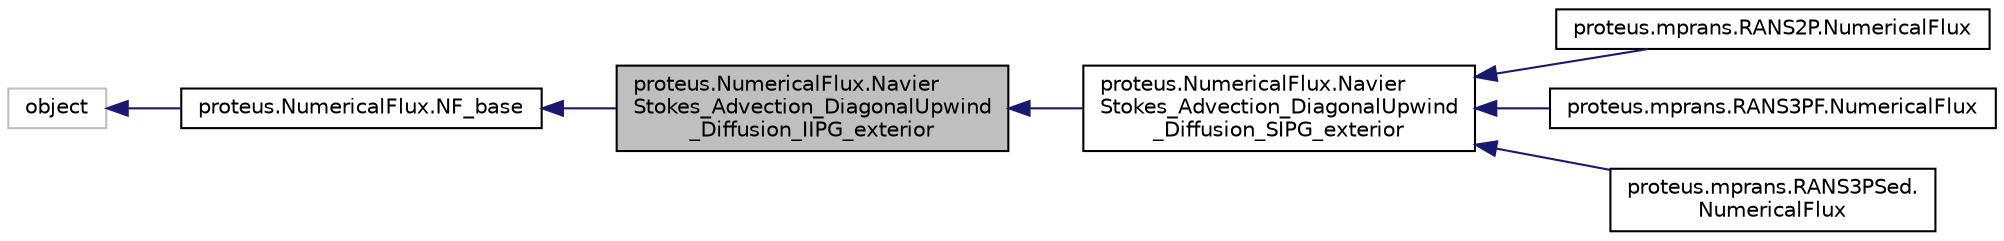 digraph "proteus.NumericalFlux.NavierStokes_Advection_DiagonalUpwind_Diffusion_IIPG_exterior"
{
 // LATEX_PDF_SIZE
  edge [fontname="Helvetica",fontsize="10",labelfontname="Helvetica",labelfontsize="10"];
  node [fontname="Helvetica",fontsize="10",shape=record];
  rankdir="LR";
  Node1 [label="proteus.NumericalFlux.Navier\lStokes_Advection_DiagonalUpwind\l_Diffusion_IIPG_exterior",height=0.2,width=0.4,color="black", fillcolor="grey75", style="filled", fontcolor="black",tooltip=" "];
  Node2 -> Node1 [dir="back",color="midnightblue",fontsize="10",style="solid",fontname="Helvetica"];
  Node2 [label="proteus.NumericalFlux.NF_base",height=0.2,width=0.4,color="black", fillcolor="white", style="filled",URL="$df/d6e/classproteus_1_1NumericalFlux_1_1NF__base.html",tooltip=" "];
  Node3 -> Node2 [dir="back",color="midnightblue",fontsize="10",style="solid",fontname="Helvetica"];
  Node3 [label="object",height=0.2,width=0.4,color="grey75", fillcolor="white", style="filled",tooltip=" "];
  Node1 -> Node4 [dir="back",color="midnightblue",fontsize="10",style="solid",fontname="Helvetica"];
  Node4 [label="proteus.NumericalFlux.Navier\lStokes_Advection_DiagonalUpwind\l_Diffusion_SIPG_exterior",height=0.2,width=0.4,color="black", fillcolor="white", style="filled",URL="$d2/d8c/classproteus_1_1NumericalFlux_1_1NavierStokes__Advection__DiagonalUpwind__Diffusion__SIPG__exterior.html",tooltip=" "];
  Node4 -> Node5 [dir="back",color="midnightblue",fontsize="10",style="solid",fontname="Helvetica"];
  Node5 [label="proteus.mprans.RANS2P.NumericalFlux",height=0.2,width=0.4,color="black", fillcolor="white", style="filled",URL="$d2/de2/classproteus_1_1mprans_1_1RANS2P_1_1NumericalFlux.html",tooltip=" "];
  Node4 -> Node6 [dir="back",color="midnightblue",fontsize="10",style="solid",fontname="Helvetica"];
  Node6 [label="proteus.mprans.RANS3PF.NumericalFlux",height=0.2,width=0.4,color="black", fillcolor="white", style="filled",URL="$d0/da5/classproteus_1_1mprans_1_1RANS3PF_1_1NumericalFlux.html",tooltip=" "];
  Node4 -> Node7 [dir="back",color="midnightblue",fontsize="10",style="solid",fontname="Helvetica"];
  Node7 [label="proteus.mprans.RANS3PSed.\lNumericalFlux",height=0.2,width=0.4,color="black", fillcolor="white", style="filled",URL="$da/dcc/classproteus_1_1mprans_1_1RANS3PSed_1_1NumericalFlux.html",tooltip=" "];
}
